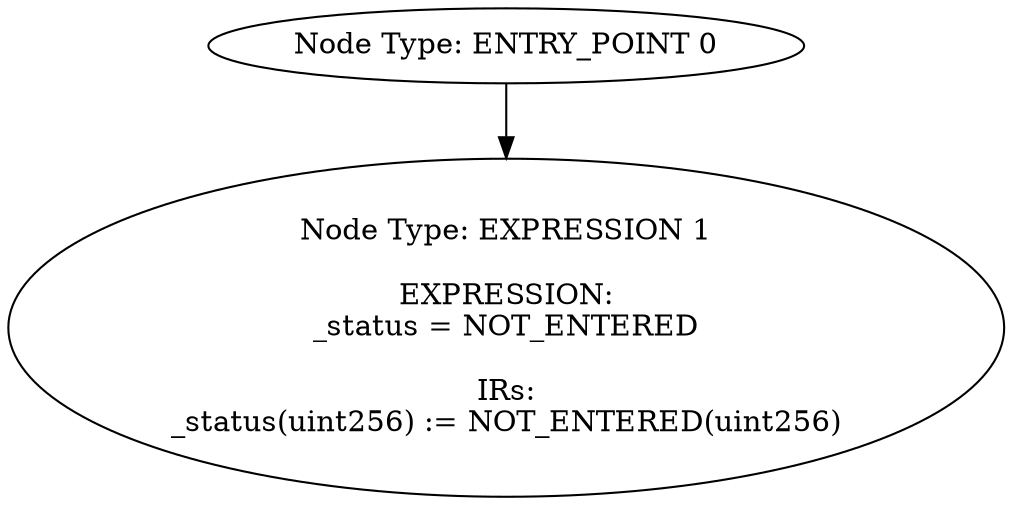 digraph{
0[label="Node Type: ENTRY_POINT 0
"];
0->1;
1[label="Node Type: EXPRESSION 1

EXPRESSION:
_status = NOT_ENTERED

IRs:
_status(uint256) := NOT_ENTERED(uint256)"];
}
